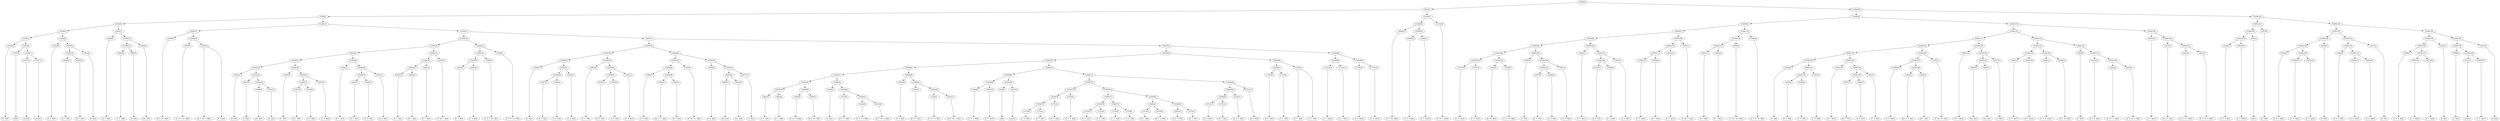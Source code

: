 digraph sample{
"L2593(0)"->"[E  F](0)"
"L1532(0)"->"[E](0)"
"L1617(0)"->"[rest](0)"
"L1617(1)"->"[rest](1)"
"L5294(7)"->"L1617(0)"
"L5294(7)"->"L1617(1)"
"L5294(6)"->"L1532(0)"
"L5294(6)"->"L5294(7)"
"L5294(5)"->"L2593(0)"
"L5294(5)"->"L5294(6)"
"L4442(0)"->"[E  F  A](0)"
"L2805(0)"->"[D  F  A](0)"
"L2805(1)"->"[D  F  A](1)"
"L5294(10)"->"L2805(0)"
"L5294(10)"->"L2805(1)"
"L3943(0)"->"[D  E](0)"
"L5294(9)"->"L5294(10)"
"L5294(9)"->"L3943(0)"
"L5294(8)"->"L4442(0)"
"L5294(8)"->"L5294(9)"
"L5294(4)"->"L5294(5)"
"L5294(4)"->"L5294(8)"
"L4388(0)"->"[D  E  A](0)"
"L3852(0)"->"[C  E  A](0)"
"L966(0)"->"[E  A](0)"
"L5294(13)"->"L3852(0)"
"L5294(13)"->"L966(0)"
"L4460(0)"->"[Dis  E](0)"
"L5294(12)"->"L5294(13)"
"L5294(12)"->"L4460(0)"
"L5294(11)"->"L4388(0)"
"L5294(11)"->"L5294(12)"
"L5294(3)"->"L5294(4)"
"L5294(3)"->"L5294(11)"
"L4396(0)"->"[D  E  Gis  B](0)"
"L3946(0)"->"[C  D  E  Gis  B](0)"
"L4760(0)"->"[D  E  Gis  A  B](0)"
"L4760(0)"->"[F  Gis](0)"
"L5294(16)"->"L3946(0)"
"L5294(16)"->"L4760(0)"
"L5294(15)"->"L4396(0)"
"L5294(15)"->"L5294(16)"
"L3943(1)"->"[D  E](1)"
"L2877(0)"->"[C  B](0)"
"L4486(0)"->"[Ais  B](0)"
"L3943(2)"->"[D  E](2)"
"L5294(24)"->"L4486(0)"
"L5294(24)"->"L3943(2)"
"L5294(23)"->"L2877(0)"
"L5294(23)"->"L5294(24)"
"L5294(22)"->"L3943(1)"
"L5294(22)"->"L5294(23)"
"L3560(0)"->"[C  A](0)"
"L4397(0)"->"[D  E  F](0)"
"L4246(0)"->"[C  D  E](0)"
"L5294(27)"->"L4397(0)"
"L5294(27)"->"L4246(0)"
"L3921(0)"->"[C  D  B](0)"
"L5294(26)"->"L5294(27)"
"L5294(26)"->"L3921(0)"
"L5294(25)"->"L3560(0)"
"L5294(25)"->"L5294(26)"
"L5294(21)"->"L5294(22)"
"L5294(21)"->"L5294(25)"
"L3852(1)"->"[C  E  A](1)"
"L4397(1)"->"[D  E  F](1)"
"L4246(1)"->"[C  D  E](1)"
"L5294(30)"->"L4397(1)"
"L5294(30)"->"L4246(1)"
"L3921(1)"->"[C  D  B](1)"
"L5294(29)"->"L5294(30)"
"L5294(29)"->"L3921(1)"
"L5294(28)"->"L3852(1)"
"L5294(28)"->"L5294(29)"
"L5294(20)"->"L5294(21)"
"L5294(20)"->"L5294(28)"
"L3852(2)"->"[C  E  A](2)"
"L2805(2)"->"[D  F  A](2)"
"L5294(33)"->"L3852(2)"
"L5294(33)"->"L2805(2)"
"L3852(3)"->"[C  E  A](3)"
"L5294(32)"->"L5294(33)"
"L5294(32)"->"L3852(3)"
"L4487(0)"->"[C  Dis  F  A](0)"
"L5294(31)"->"L5294(32)"
"L5294(31)"->"L4487(0)"
"L5294(19)"->"L5294(20)"
"L5294(19)"->"L5294(31)"
"L3951(0)"->"[E  A  B](0)"
"L4944(0)"->"[C  A  B](0)"
"L5294(36)"->"L3951(0)"
"L5294(36)"->"L4944(0)"
"L3946(1)"->"[C  D  E  Gis  B](1)"
"L5294(35)"->"L5294(36)"
"L5294(35)"->"L3946(1)"
"L3946(2)"->"[C  D  E  Gis  B](2)"
"L5294(34)"->"L5294(35)"
"L5294(34)"->"L3946(2)"
"L5294(18)"->"L5294(19)"
"L5294(18)"->"L5294(34)"
"L3560(1)"->"[C  A](1)"
"L4397(2)"->"[D  E  F](2)"
"L4246(2)"->"[C  D  E](2)"
"L5294(42)"->"L4397(2)"
"L5294(42)"->"L4246(2)"
"L3921(2)"->"[C  D  B](2)"
"L5294(41)"->"L5294(42)"
"L5294(41)"->"L3921(2)"
"L5294(40)"->"L3560(1)"
"L5294(40)"->"L5294(41)"
"L3852(4)"->"[C  E  A](4)"
"L4397(3)"->"[D  E  F](3)"
"L4246(3)"->"[C  D  E](3)"
"L5294(45)"->"L4397(3)"
"L5294(45)"->"L4246(3)"
"L3921(3)"->"[C  D  B](3)"
"L5294(44)"->"L5294(45)"
"L5294(44)"->"L3921(3)"
"L5294(43)"->"L3852(4)"
"L5294(43)"->"L5294(44)"
"L5294(39)"->"L5294(40)"
"L5294(39)"->"L5294(43)"
"L3852(5)"->"[C  E  A](5)"
"L3420(0)"->"[Cis  E  G  A](0)"
"L2805(3)"->"[D  F  A](3)"
"L5294(49)"->"L3420(0)"
"L5294(49)"->"L2805(3)"
"L5294(48)"->"L3852(5)"
"L5294(48)"->"L5294(49)"
"L1307(0)"->"[C  Dis  Fis  A](0)"
"L5294(47)"->"L5294(48)"
"L5294(47)"->"L1307(0)"
"L3852(6)"->"[C  E  A](6)"
"L4460(1)"->"[Dis  E](1)"
"L4005(0)"->"[Gis  A](0)"
"L5294(52)"->"L4460(1)"
"L5294(52)"->"L4005(0)"
"L2877(1)"->"[C  B](1)"
"L5294(51)"->"L5294(52)"
"L5294(51)"->"L2877(1)"
"L5294(50)"->"L3852(6)"
"L5294(50)"->"L5294(51)"
"L5294(46)"->"L5294(47)"
"L5294(46)"->"L5294(50)"
"L5294(38)"->"L5294(39)"
"L5294(38)"->"L5294(46)"
"L3852(7)"->"[C  E  A](7)"
"L3852(8)"->"[C  E  A](8)"
"L5294(59)"->"L3852(7)"
"L5294(59)"->"L3852(8)"
"L4492(0)"->"[C  D  E  Gis](0)"
"L4396(1)"->"[D  E  Gis  B](1)"
"L5294(60)"->"L4492(0)"
"L5294(60)"->"L4396(1)"
"L5294(58)"->"L5294(59)"
"L5294(58)"->"L5294(60)"
"L3560(2)"->"[C  A](2)"
"L3233(0)"->"[D  E  F  A](0)"
"L3224(0)"->"[C  D  F  A  B](0)"
"L4615(0)"->"[D  F  Gis  A  B](0)"
"L5294(63)"->"L3224(0)"
"L5294(63)"->"L4615(0)"
"L5294(62)"->"L3233(0)"
"L5294(62)"->"L5294(63)"
"L5294(61)"->"L3560(2)"
"L5294(61)"->"L5294(62)"
"L5294(57)"->"L5294(58)"
"L5294(57)"->"L5294(61)"
"L3852(9)"->"[C  E  A](9)"
"L3233(1)"->"[D  E  F  A](1)"
"L3224(1)"->"[C  D  F  A  B](1)"
"L4615(1)"->"[D  F  Gis  A  B](1)"
"L5294(66)"->"L3224(1)"
"L5294(66)"->"L4615(1)"
"L5294(65)"->"L3233(1)"
"L5294(65)"->"L5294(66)"
"L5294(64)"->"L3852(9)"
"L5294(64)"->"L5294(65)"
"L5294(56)"->"L5294(57)"
"L5294(56)"->"L5294(64)"
"L3646(0)"->"[C  E  A  B](0)"
"L3852(10)"->"[C  E  A](10)"
"L5294(69)"->"L3646(0)"
"L5294(69)"->"L3852(10)"
"L440(0)"->"[A](0)"
"L1617(2)"->"[rest](2)"
"L5294(70)"->"L440(0)"
"L5294(70)"->"L1617(2)"
"L5294(68)"->"L5294(69)"
"L5294(68)"->"L5294(70)"
"L1753(0)"->"[C  E  G](0)"
"L1753(1)"->"[C  E  G](1)"
"L5294(75)"->"L1753(0)"
"L5294(75)"->"L1753(1)"
"L1753(2)"->"[C  E  G](2)"
"L5294(74)"->"L5294(75)"
"L5294(74)"->"L1753(2)"
"L2752(0)"->"[C  E  G  A](0)"
"L5294(73)"->"L5294(74)"
"L5294(73)"->"L2752(0)"
"L1753(3)"->"[C  E  G](3)"
"L1753(4)"->"[C  E  G](4)"
"L5294(78)"->"L1753(3)"
"L5294(78)"->"L1753(4)"
"L1753(5)"->"[C  E  G](5)"
"L1753(6)"->"[C  E  G](6)"
"L5294(79)"->"L1753(5)"
"L5294(79)"->"L1753(6)"
"L5294(77)"->"L5294(78)"
"L5294(77)"->"L5294(79)"
"L3731(0)"->"[D  G  B](0)"
"L4163(0)"->"[D  F  G  B](0)"
"L5294(81)"->"L3731(0)"
"L5294(81)"->"L4163(0)"
"L2673(0)"->"[C  E  F  G](0)"
"L1753(7)"->"[C  E  G](7)"
"L5294(82)"->"L2673(0)"
"L5294(82)"->"L1753(7)"
"L5294(80)"->"L5294(81)"
"L5294(80)"->"L5294(82)"
"L5294(76)"->"L5294(77)"
"L5294(76)"->"L5294(80)"
"L5294(72)"->"L5294(73)"
"L5294(72)"->"L5294(76)"
"L3731(1)"->"[D  G  B](1)"
"L3731(2)"->"[D  G  B](2)"
"L5294(85)"->"L3731(1)"
"L5294(85)"->"L3731(2)"
"L4163(1)"->"[D  F  G  B](1)"
"L5294(84)"->"L5294(85)"
"L5294(84)"->"L4163(1)"
"L3731(3)"->"[D  G  B](3)"
"L5294(83)"->"L5294(84)"
"L5294(83)"->"L3731(3)"
"L5294(71)"->"L5294(72)"
"L5294(71)"->"L5294(83)"
"L5294(67)"->"L5294(68)"
"L5294(67)"->"L5294(71)"
"L5294(55)"->"L5294(56)"
"L5294(55)"->"L5294(67)"
"L1753(8)"->"[C  E  G](8)"
"L1753(9)"->"[C  E  G](9)"
"L5294(87)"->"L1753(8)"
"L5294(87)"->"L1753(9)"
"L3443(0)"->"[C  F  A](0)"
"L3443(0)"->"[C  F  A](1)"
"L5294(86)"->"L5294(87)"
"L5294(86)"->"L3443(0)"
"L5294(54)"->"L5294(55)"
"L5294(54)"->"L5294(86)"
"L1753(10)"->"[C  E  G](10)"
"L1753(11)"->"[C  E  G](11)"
"L5294(89)"->"L1753(10)"
"L5294(89)"->"L1753(11)"
"L1753(12)"->"[C  E  G](12)"
"L1753(13)"->"[C  E  G](13)"
"L5294(90)"->"L1753(12)"
"L5294(90)"->"L1753(13)"
"L5294(88)"->"L5294(89)"
"L5294(88)"->"L5294(90)"
"L5294(53)"->"L5294(54)"
"L5294(53)"->"L5294(88)"
"L5294(37)"->"L5294(38)"
"L5294(37)"->"L5294(53)"
"L5294(17)"->"L5294(18)"
"L5294(17)"->"L5294(37)"
"L5294(14)"->"L5294(15)"
"L5294(14)"->"L5294(17)"
"L5294(2)"->"L5294(3)"
"L5294(2)"->"L5294(14)"
"L4820(0)"->"[C  F  Gis  B](0)"
"L4469(0)"->"[C  F  Gis](0)"
"L4469(1)"->"[C  F  Gis](1)"
"L5294(93)"->"L4469(0)"
"L5294(93)"->"L4469(1)"
"L5294(92)"->"L4820(0)"
"L5294(92)"->"L5294(93)"
"L1514(0)"->"[C  D  F  Gis](0)"
"L5294(91)"->"L5294(92)"
"L5294(91)"->"L1514(0)"
"L5294(1)"->"L5294(2)"
"L5294(1)"->"L5294(91)"
"L1753(14)"->"[C  E  G](14)"
"L1753(15)"->"[C  E  G](15)"
"L5294(101)"->"L1753(14)"
"L5294(101)"->"L1753(15)"
"L1867(0)"->"[E  Gis  B](0)"
"L3720(0)"->"[C  E  Gis  B](0)"
"L5294(102)"->"L1867(0)"
"L5294(102)"->"L3720(0)"
"L5294(100)"->"L5294(101)"
"L5294(100)"->"L5294(102)"
"L3560(3)"->"[C  A](3)"
"L4397(4)"->"[D  E  F](4)"
"L4246(4)"->"[C  D  E](4)"
"L5294(105)"->"L4397(4)"
"L5294(105)"->"L4246(4)"
"L3921(4)"->"[C  D  B](4)"
"L5294(104)"->"L5294(105)"
"L5294(104)"->"L3921(4)"
"L5294(103)"->"L3560(3)"
"L5294(103)"->"L5294(104)"
"L5294(99)"->"L5294(100)"
"L5294(99)"->"L5294(103)"
"L3852(11)"->"[C  E  A](11)"
"L4397(5)"->"[D  E  F](5)"
"L4246(5)"->"[C  D  E](5)"
"L5294(108)"->"L4397(5)"
"L5294(108)"->"L4246(5)"
"L3921(5)"->"[C  D  B](5)"
"L5294(107)"->"L5294(108)"
"L5294(107)"->"L3921(5)"
"L5294(106)"->"L3852(11)"
"L5294(106)"->"L5294(107)"
"L5294(98)"->"L5294(99)"
"L5294(98)"->"L5294(106)"
"L3852(12)"->"[C  E  A](12)"
"L2805(4)"->"[D  F  A](4)"
"L5294(111)"->"L3852(12)"
"L5294(111)"->"L2805(4)"
"L3852(13)"->"[C  E  A](13)"
"L5294(110)"->"L5294(111)"
"L5294(110)"->"L3852(13)"
"L4487(1)"->"[C  Dis  F  A](1)"
"L5294(109)"->"L5294(110)"
"L5294(109)"->"L4487(1)"
"L5294(97)"->"L5294(98)"
"L5294(97)"->"L5294(109)"
"L3951(1)"->"[E  A  B](1)"
"L4944(1)"->"[C  A  B](1)"
"L5294(114)"->"L3951(1)"
"L5294(114)"->"L4944(1)"
"L3946(3)"->"[C  D  E  Gis  B](3)"
"L5294(113)"->"L5294(114)"
"L5294(113)"->"L3946(3)"
"L3946(4)"->"[C  D  E  Gis  B](4)"
"L5294(112)"->"L5294(113)"
"L5294(112)"->"L3946(4)"
"L5294(96)"->"L5294(97)"
"L5294(96)"->"L5294(112)"
"L3560(4)"->"[C  A](4)"
"L4397(6)"->"[D  E  F](6)"
"L4246(6)"->"[C  D  E](6)"
"L5294(122)"->"L4397(6)"
"L5294(122)"->"L4246(6)"
"L3921(6)"->"[C  D  B](6)"
"L5294(121)"->"L5294(122)"
"L5294(121)"->"L3921(6)"
"L5294(120)"->"L3560(4)"
"L5294(120)"->"L5294(121)"
"L3852(14)"->"[C  E  A](14)"
"L4397(7)"->"[D  E  F](7)"
"L4246(7)"->"[C  D  E](7)"
"L5294(125)"->"L4397(7)"
"L5294(125)"->"L4246(7)"
"L3921(7)"->"[C  D  B](7)"
"L5294(124)"->"L5294(125)"
"L5294(124)"->"L3921(7)"
"L5294(123)"->"L3852(14)"
"L5294(123)"->"L5294(124)"
"L5294(119)"->"L5294(120)"
"L5294(119)"->"L5294(123)"
"L3852(15)"->"[C  E  A](15)"
"L3420(1)"->"[Cis  E  G  A](1)"
"L2805(5)"->"[D  F  A](5)"
"L5294(128)"->"L3420(1)"
"L5294(128)"->"L2805(5)"
"L5294(127)"->"L3852(15)"
"L5294(127)"->"L5294(128)"
"L1307(1)"->"[C  Dis  Fis  A](1)"
"L5294(126)"->"L5294(127)"
"L5294(126)"->"L1307(1)"
"L5294(118)"->"L5294(119)"
"L5294(118)"->"L5294(126)"
"L3852(16)"->"[C  E  A](16)"
"L4460(2)"->"[Dis  E](2)"
"L4005(1)"->"[Gis  A](1)"
"L5294(131)"->"L4460(2)"
"L5294(131)"->"L4005(1)"
"L2877(2)"->"[C  B](2)"
"L5294(130)"->"L5294(131)"
"L5294(130)"->"L2877(2)"
"L5294(129)"->"L3852(16)"
"L5294(129)"->"L5294(130)"
"L5294(117)"->"L5294(118)"
"L5294(117)"->"L5294(129)"
"L3852(17)"->"[C  E  A](17)"
"L3852(18)"->"[C  E  A](18)"
"L5294(134)"->"L3852(17)"
"L5294(134)"->"L3852(18)"
"L4492(1)"->"[C  D  E  Gis](1)"
"L4396(2)"->"[D  E  Gis  B](2)"
"L5294(135)"->"L4492(1)"
"L5294(135)"->"L4396(2)"
"L5294(133)"->"L5294(134)"
"L5294(133)"->"L5294(135)"
"L3560(5)"->"[C  A](5)"
"L3233(2)"->"[D  E  F  A](2)"
"L3224(2)"->"[C  D  F  A  B](2)"
"L4615(2)"->"[D  F  Gis  A  B](2)"
"L5294(138)"->"L3224(2)"
"L5294(138)"->"L4615(2)"
"L5294(137)"->"L3233(2)"
"L5294(137)"->"L5294(138)"
"L5294(136)"->"L3560(5)"
"L5294(136)"->"L5294(137)"
"L5294(132)"->"L5294(133)"
"L5294(132)"->"L5294(136)"
"L5294(116)"->"L5294(117)"
"L5294(116)"->"L5294(132)"
"L3852(19)"->"[C  E  A](19)"
"L3233(3)"->"[D  E  F  A](3)"
"L3224(3)"->"[C  D  F  A  B](3)"
"L4615(3)"->"[D  F  Gis  A  B](3)"
"L5294(141)"->"L3224(3)"
"L5294(141)"->"L4615(3)"
"L5294(140)"->"L3233(3)"
"L5294(140)"->"L5294(141)"
"L5294(139)"->"L3852(19)"
"L5294(139)"->"L5294(140)"
"L5294(115)"->"L5294(116)"
"L5294(115)"->"L5294(139)"
"L5294(95)"->"L5294(96)"
"L5294(95)"->"L5294(115)"
"L3646(1)"->"[C  E  A  B](1)"
"L3852(20)"->"[C  E  A](20)"
"L5294(145)"->"L3646(1)"
"L5294(145)"->"L3852(20)"
"L440(1)"->"[A](1)"
"L5294(144)"->"L5294(145)"
"L5294(144)"->"L440(1)"
"L2973(0)"->"[D  F](0)"
"L5294(143)"->"L5294(144)"
"L5294(143)"->"L2973(0)"
"L3646(2)"->"[C  E  A  B](2)"
"L3852(21)"->"[C  E  A](21)"
"L3852(22)"->"[C  E  A](22)"
"L5294(150)"->"L3852(21)"
"L5294(150)"->"L3852(22)"
"L5294(149)"->"L3646(2)"
"L5294(149)"->"L5294(150)"
"L2285(0)"->"[D  B](0)"
"L5294(148)"->"L5294(149)"
"L5294(148)"->"L2285(0)"
"L3646(3)"->"[C  E  A  B](3)"
"L3852(23)"->"[C  E  A](23)"
"L3852(24)"->"[C  E  A](24)"
"L5294(153)"->"L3852(23)"
"L5294(153)"->"L3852(24)"
"L5294(152)"->"L3646(3)"
"L5294(152)"->"L5294(153)"
"L2973(1)"->"[D  F](1)"
"L5294(151)"->"L5294(152)"
"L5294(151)"->"L2973(1)"
"L5294(147)"->"L5294(148)"
"L5294(147)"->"L5294(151)"
"L3646(4)"->"[C  E  A  B](4)"
"L3852(25)"->"[C  E  A](25)"
"L3852(26)"->"[C  E  A](26)"
"L5294(157)"->"L3852(25)"
"L5294(157)"->"L3852(26)"
"L5294(156)"->"L3646(4)"
"L5294(156)"->"L5294(157)"
"L2285(1)"->"[D  B](1)"
"L5294(155)"->"L5294(156)"
"L5294(155)"->"L2285(1)"
"L3560(6)"->"[C  A](6)"
"L1617(3)"->"[rest](3)"
"L3852(27)"->"[C  E  A](27)"
"L5294(160)"->"L1617(3)"
"L5294(160)"->"L3852(27)"
"L5294(159)"->"L3560(6)"
"L5294(159)"->"L5294(160)"
"L1617(4)"->"[rest](4)"
"L5294(158)"->"L5294(159)"
"L5294(158)"->"L1617(4)"
"L5294(154)"->"L5294(155)"
"L5294(154)"->"L5294(158)"
"L5294(146)"->"L5294(147)"
"L5294(146)"->"L5294(154)"
"L5294(142)"->"L5294(143)"
"L5294(142)"->"L5294(146)"
"L5294(94)"->"L5294(95)"
"L5294(94)"->"L5294(142)"
"L5294(0)"->"L5294(1)"
"L5294(0)"->"L5294(94)"
{rank = min; "L5294(0)"}
{rank = same; "L5294(1)"; "L5294(94)";}
{rank = same; "L5294(2)"; "L5294(91)"; "L5294(95)"; "L5294(142)";}
{rank = same; "L5294(3)"; "L5294(14)"; "L5294(92)"; "L1514(0)"; "L5294(96)"; "L5294(115)"; "L5294(143)"; "L5294(146)";}
{rank = same; "L5294(4)"; "L5294(11)"; "L5294(15)"; "L5294(17)"; "L4820(0)"; "L5294(93)"; "L5294(97)"; "L5294(112)"; "L5294(116)"; "L5294(139)"; "L5294(144)"; "L2973(0)"; "L5294(147)"; "L5294(154)";}
{rank = same; "L5294(5)"; "L5294(8)"; "L4388(0)"; "L5294(12)"; "L4396(0)"; "L5294(16)"; "L5294(18)"; "L5294(37)"; "L4469(0)"; "L4469(1)"; "L5294(98)"; "L5294(109)"; "L5294(113)"; "L3946(4)"; "L5294(117)"; "L5294(132)"; "L3852(19)"; "L5294(140)"; "L5294(145)"; "L440(1)"; "L5294(148)"; "L5294(151)"; "L5294(155)"; "L5294(158)";}
{rank = same; "L2593(0)"; "L5294(6)"; "L4442(0)"; "L5294(9)"; "L5294(13)"; "L4460(0)"; "L3946(0)"; "L4760(0)"; "L5294(19)"; "L5294(34)"; "L5294(38)"; "L5294(53)"; "L5294(99)"; "L5294(106)"; "L5294(110)"; "L4487(1)"; "L5294(114)"; "L3946(3)"; "L5294(118)"; "L5294(129)"; "L5294(133)"; "L5294(136)"; "L3233(3)"; "L5294(141)"; "L3646(1)"; "L3852(20)"; "L5294(149)"; "L2285(0)"; "L5294(152)"; "L2973(1)"; "L5294(156)"; "L2285(1)"; "L5294(159)"; "L1617(4)";}
{rank = same; "L1532(0)"; "L5294(7)"; "L5294(10)"; "L3943(0)"; "L3852(0)"; "L966(0)"; "L5294(20)"; "L5294(31)"; "L5294(35)"; "L3946(2)"; "L5294(39)"; "L5294(46)"; "L5294(54)"; "L5294(88)"; "L5294(100)"; "L5294(103)"; "L3852(11)"; "L5294(107)"; "L5294(111)"; "L3852(13)"; "L3951(1)"; "L4944(1)"; "L5294(119)"; "L5294(126)"; "L3852(16)"; "L5294(130)"; "L5294(134)"; "L5294(135)"; "L3560(5)"; "L5294(137)"; "L3224(3)"; "L4615(3)"; "L3646(2)"; "L5294(150)"; "L3646(3)"; "L5294(153)"; "L3646(4)"; "L5294(157)"; "L3560(6)"; "L5294(160)";}
{rank = same; "L1617(0)"; "L1617(1)"; "L2805(0)"; "L2805(1)"; "L5294(21)"; "L5294(28)"; "L5294(32)"; "L4487(0)"; "L5294(36)"; "L3946(1)"; "L5294(40)"; "L5294(43)"; "L5294(47)"; "L5294(50)"; "L5294(55)"; "L5294(86)"; "L5294(89)"; "L5294(90)"; "L5294(101)"; "L5294(102)"; "L3560(3)"; "L5294(104)"; "L5294(108)"; "L3921(5)"; "L3852(12)"; "L2805(4)"; "L5294(120)"; "L5294(123)"; "L5294(127)"; "L1307(1)"; "L5294(131)"; "L2877(2)"; "L3852(17)"; "L3852(18)"; "L4492(1)"; "L4396(2)"; "L3233(2)"; "L5294(138)"; "L3852(21)"; "L3852(22)"; "L3852(23)"; "L3852(24)"; "L3852(25)"; "L3852(26)"; "L1617(3)"; "L3852(27)";}
{rank = same; "L5294(22)"; "L5294(25)"; "L3852(1)"; "L5294(29)"; "L5294(33)"; "L3852(3)"; "L3951(0)"; "L4944(0)"; "L3560(1)"; "L5294(41)"; "L3852(4)"; "L5294(44)"; "L5294(48)"; "L1307(0)"; "L3852(6)"; "L5294(51)"; "L5294(56)"; "L5294(67)"; "L5294(87)"; "L3443(0)"; "L1753(10)"; "L1753(11)"; "L1753(12)"; "L1753(13)"; "L1753(14)"; "L1753(15)"; "L1867(0)"; "L3720(0)"; "L5294(105)"; "L3921(4)"; "L4397(5)"; "L4246(5)"; "L3560(4)"; "L5294(121)"; "L3852(14)"; "L5294(124)"; "L3852(15)"; "L5294(128)"; "L4460(2)"; "L4005(1)"; "L3224(2)"; "L4615(2)";}
{rank = same; "L3943(1)"; "L5294(23)"; "L3560(0)"; "L5294(26)"; "L5294(30)"; "L3921(1)"; "L3852(2)"; "L2805(2)"; "L5294(42)"; "L3921(2)"; "L5294(45)"; "L3921(3)"; "L3852(5)"; "L5294(49)"; "L5294(52)"; "L2877(1)"; "L5294(57)"; "L5294(64)"; "L5294(68)"; "L5294(71)"; "L1753(8)"; "L1753(9)"; "L4397(4)"; "L4246(4)"; "L5294(122)"; "L3921(6)"; "L5294(125)"; "L3921(7)"; "L3420(1)"; "L2805(5)";}
{rank = same; "L2877(0)"; "L5294(24)"; "L5294(27)"; "L3921(0)"; "L4397(1)"; "L4246(1)"; "L4397(2)"; "L4246(2)"; "L4397(3)"; "L4246(3)"; "L3420(0)"; "L2805(3)"; "L4460(1)"; "L4005(0)"; "L5294(58)"; "L5294(61)"; "L3852(9)"; "L5294(65)"; "L5294(69)"; "L5294(70)"; "L5294(72)"; "L5294(83)"; "L4397(6)"; "L4246(6)"; "L4397(7)"; "L4246(7)";}
{rank = same; "L4486(0)"; "L3943(2)"; "L4397(0)"; "L4246(0)"; "L5294(59)"; "L5294(60)"; "L3560(2)"; "L5294(62)"; "L3233(1)"; "L5294(66)"; "L3646(0)"; "L3852(10)"; "L440(0)"; "L1617(2)"; "L5294(73)"; "L5294(76)"; "L5294(84)"; "L3731(3)";}
{rank = same; "L3852(7)"; "L3852(8)"; "L4492(0)"; "L4396(1)"; "L3233(0)"; "L5294(63)"; "L3224(1)"; "L4615(1)"; "L5294(74)"; "L2752(0)"; "L5294(77)"; "L5294(80)"; "L5294(85)"; "L4163(1)";}
{rank = same; "L3224(0)"; "L4615(0)"; "L5294(75)"; "L1753(2)"; "L5294(78)"; "L5294(79)"; "L5294(81)"; "L5294(82)"; "L3731(1)"; "L3731(2)";}
{rank = same; "L1753(0)"; "L1753(1)"; "L1753(3)"; "L1753(4)"; "L1753(5)"; "L1753(6)"; "L3731(0)"; "L4163(0)"; "L2673(0)"; "L1753(7)";}
{rank = max; "[A](0)"; "[A](1)"; "[Ais  B](0)"; "[C  A  B](0)"; "[C  A  B](1)"; "[C  A](0)"; "[C  A](1)"; "[C  A](2)"; "[C  A](3)"; "[C  A](4)"; "[C  A](5)"; "[C  A](6)"; "[C  B](0)"; "[C  B](1)"; "[C  B](2)"; "[C  D  B](0)"; "[C  D  B](1)"; "[C  D  B](2)"; "[C  D  B](3)"; "[C  D  B](4)"; "[C  D  B](5)"; "[C  D  B](6)"; "[C  D  B](7)"; "[C  D  E  Gis  B](0)"; "[C  D  E  Gis  B](1)"; "[C  D  E  Gis  B](2)"; "[C  D  E  Gis  B](3)"; "[C  D  E  Gis  B](4)"; "[C  D  E  Gis](0)"; "[C  D  E  Gis](1)"; "[C  D  E](0)"; "[C  D  E](1)"; "[C  D  E](2)"; "[C  D  E](3)"; "[C  D  E](4)"; "[C  D  E](5)"; "[C  D  E](6)"; "[C  D  E](7)"; "[C  D  F  A  B](0)"; "[C  D  F  A  B](1)"; "[C  D  F  A  B](2)"; "[C  D  F  A  B](3)"; "[C  D  F  Gis](0)"; "[C  Dis  F  A](0)"; "[C  Dis  F  A](1)"; "[C  Dis  Fis  A](0)"; "[C  Dis  Fis  A](1)"; "[C  E  A  B](0)"; "[C  E  A  B](1)"; "[C  E  A  B](2)"; "[C  E  A  B](3)"; "[C  E  A  B](4)"; "[C  E  A](0)"; "[C  E  A](1)"; "[C  E  A](10)"; "[C  E  A](11)"; "[C  E  A](12)"; "[C  E  A](13)"; "[C  E  A](14)"; "[C  E  A](15)"; "[C  E  A](16)"; "[C  E  A](17)"; "[C  E  A](18)"; "[C  E  A](19)"; "[C  E  A](2)"; "[C  E  A](20)"; "[C  E  A](21)"; "[C  E  A](22)"; "[C  E  A](23)"; "[C  E  A](24)"; "[C  E  A](25)"; "[C  E  A](26)"; "[C  E  A](27)"; "[C  E  A](3)"; "[C  E  A](4)"; "[C  E  A](5)"; "[C  E  A](6)"; "[C  E  A](7)"; "[C  E  A](8)"; "[C  E  A](9)"; "[C  E  F  G](0)"; "[C  E  G  A](0)"; "[C  E  G](0)"; "[C  E  G](1)"; "[C  E  G](10)"; "[C  E  G](11)"; "[C  E  G](12)"; "[C  E  G](13)"; "[C  E  G](14)"; "[C  E  G](15)"; "[C  E  G](2)"; "[C  E  G](3)"; "[C  E  G](4)"; "[C  E  G](5)"; "[C  E  G](6)"; "[C  E  G](7)"; "[C  E  G](8)"; "[C  E  G](9)"; "[C  E  Gis  B](0)"; "[C  F  A](0)"; "[C  F  A](1)"; "[C  F  Gis  B](0)"; "[C  F  Gis](0)"; "[C  F  Gis](1)"; "[Cis  E  G  A](0)"; "[Cis  E  G  A](1)"; "[D  B](0)"; "[D  B](1)"; "[D  E  A](0)"; "[D  E  F  A](0)"; "[D  E  F  A](1)"; "[D  E  F  A](2)"; "[D  E  F  A](3)"; "[D  E  F](0)"; "[D  E  F](1)"; "[D  E  F](2)"; "[D  E  F](3)"; "[D  E  F](4)"; "[D  E  F](5)"; "[D  E  F](6)"; "[D  E  F](7)"; "[D  E  Gis  A  B](0)"; "[D  E  Gis  B](0)"; "[D  E  Gis  B](1)"; "[D  E  Gis  B](2)"; "[D  E](0)"; "[D  E](1)"; "[D  E](2)"; "[D  F  A](0)"; "[D  F  A](1)"; "[D  F  A](2)"; "[D  F  A](3)"; "[D  F  A](4)"; "[D  F  A](5)"; "[D  F  G  B](0)"; "[D  F  G  B](1)"; "[D  F  Gis  A  B](0)"; "[D  F  Gis  A  B](1)"; "[D  F  Gis  A  B](2)"; "[D  F  Gis  A  B](3)"; "[D  F](0)"; "[D  F](1)"; "[D  G  B](0)"; "[D  G  B](1)"; "[D  G  B](2)"; "[D  G  B](3)"; "[Dis  E](0)"; "[Dis  E](1)"; "[Dis  E](2)"; "[E  A  B](0)"; "[E  A  B](1)"; "[E  A](0)"; "[E  F  A](0)"; "[E  F](0)"; "[E  Gis  B](0)"; "[E](0)"; "[F  Gis](0)"; "[Gis  A](0)"; "[Gis  A](1)"; "[rest](0)"; "[rest](1)"; "[rest](2)"; "[rest](3)"; "[rest](4)";}
}